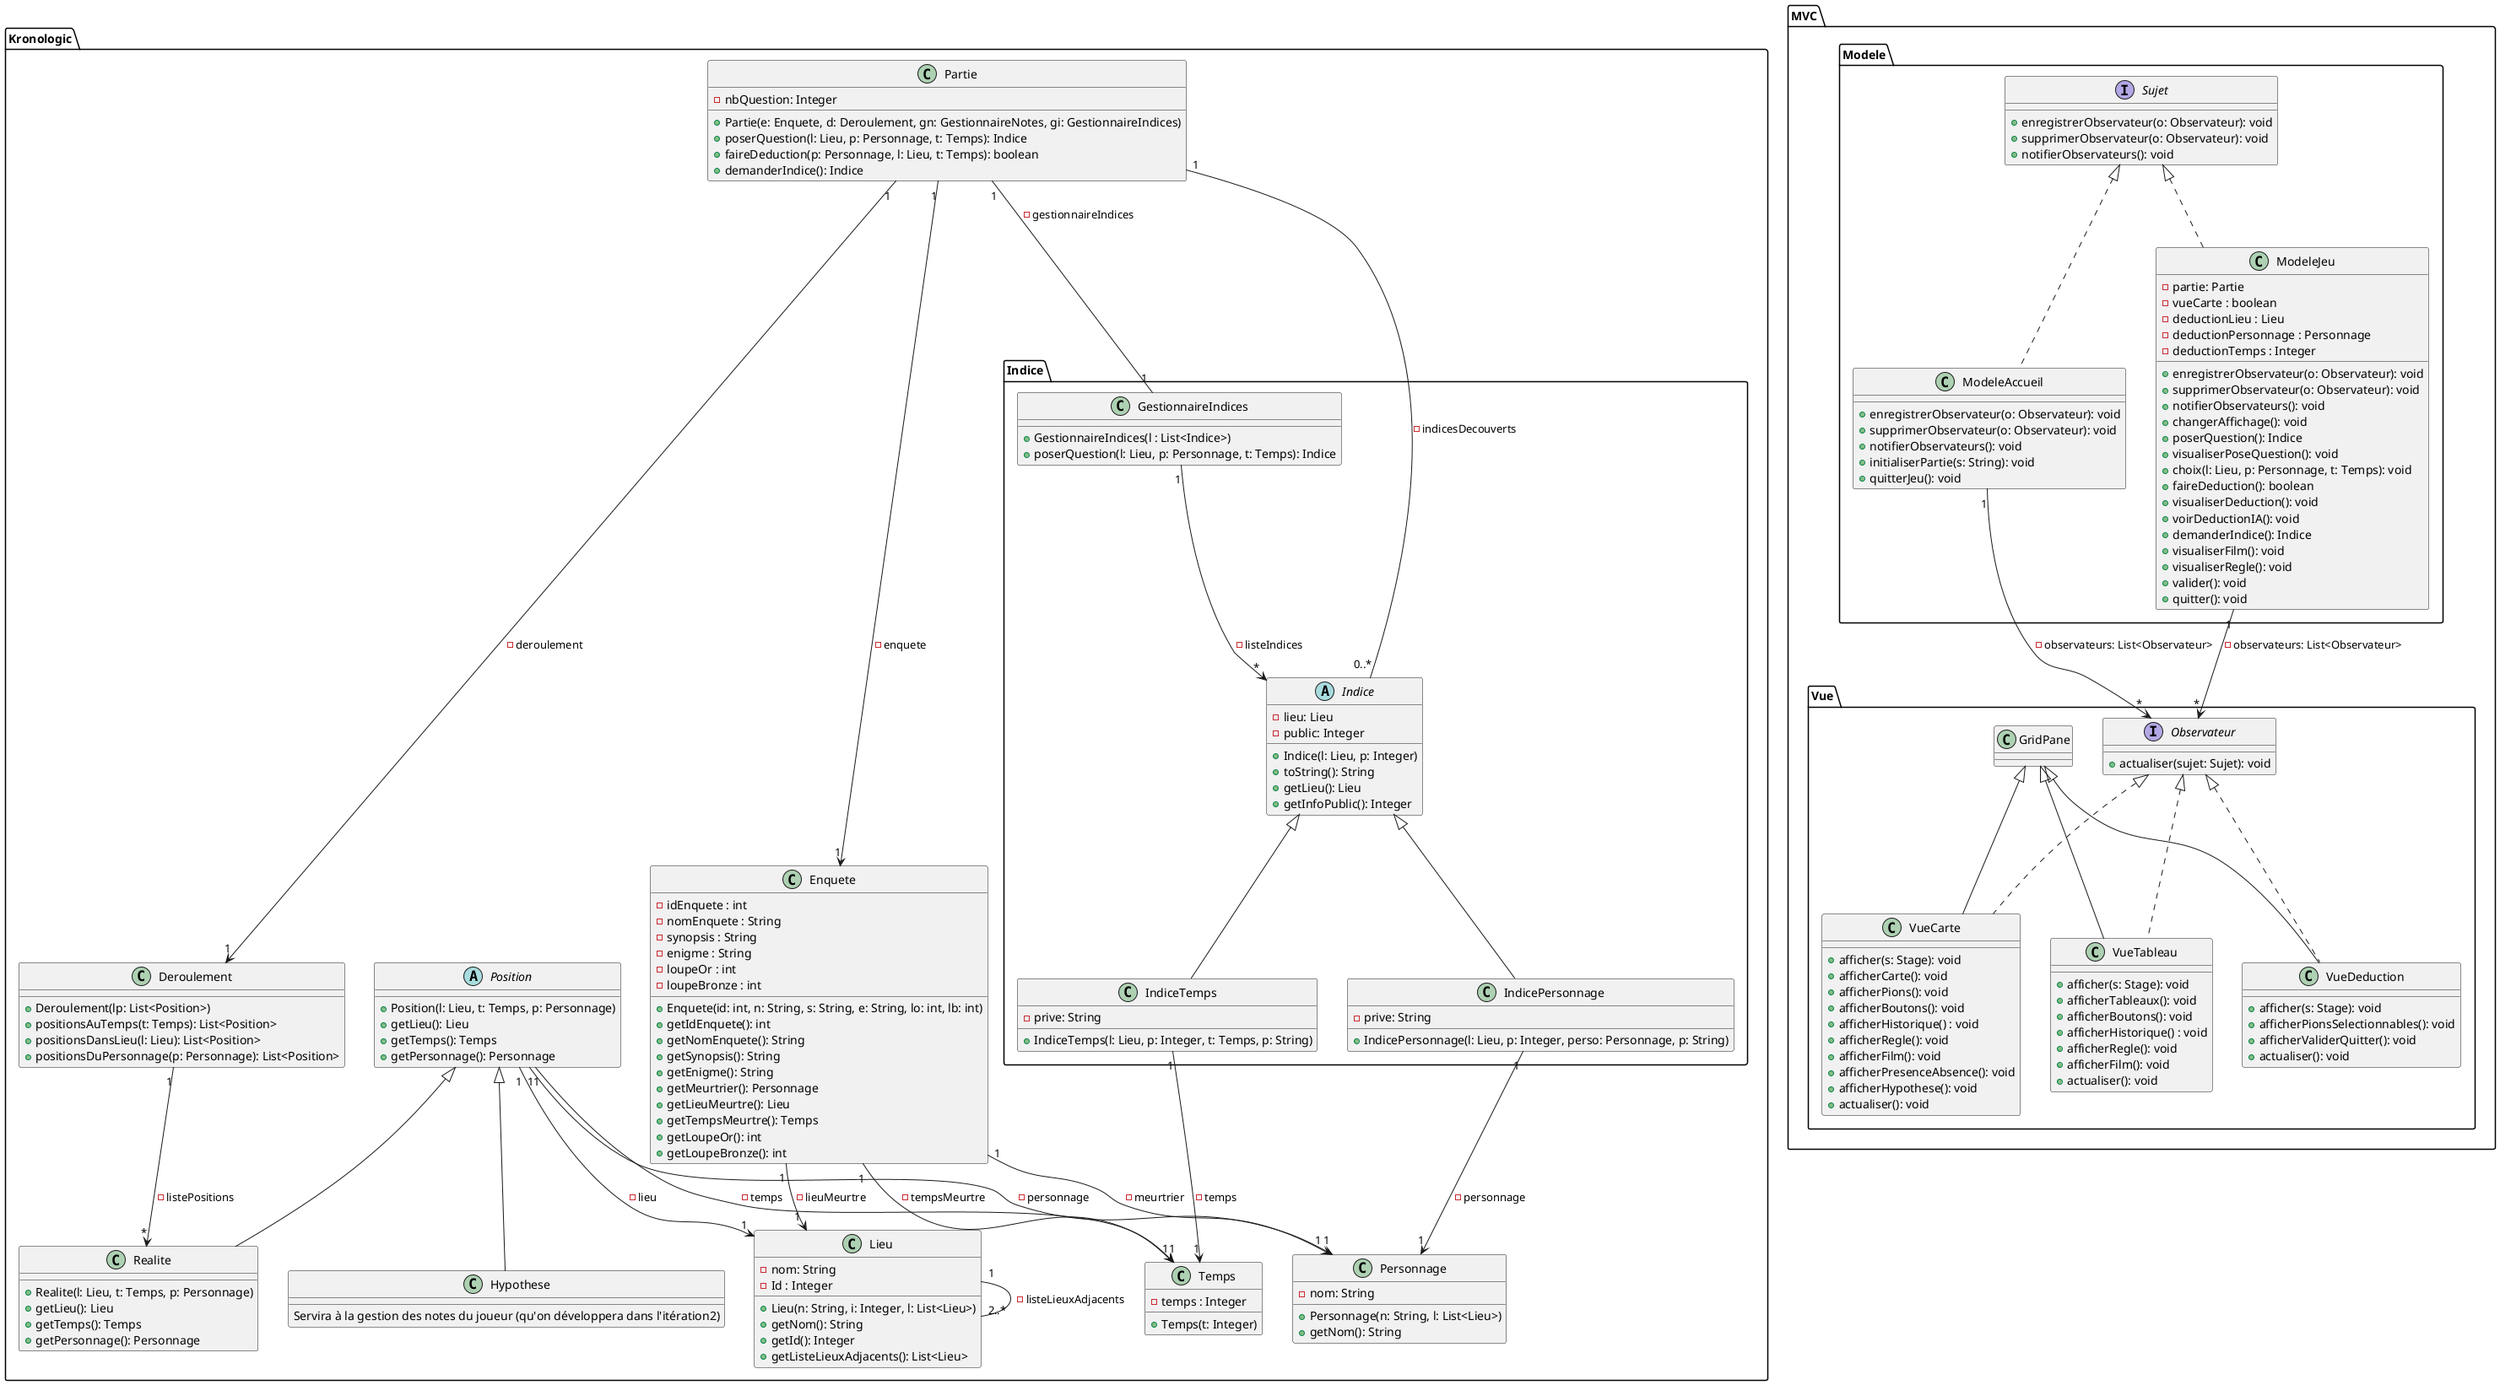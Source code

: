 @startuml

/' Définition des classes '/
package "Kronologic" {
    class Personnage {
        - nom: String
        + Personnage(n: String, l: List<Lieu>)
        + getNom(): String
    }

    class Lieu {
        - nom: String
        - Id : Integer
        + Lieu(n: String, i: Integer, l: List<Lieu>)
        + getNom(): String
        + getId(): Integer
        + getListeLieuxAdjacents(): List<Lieu>
    }

    class Temps {
        - temps : Integer
        + Temps(t: Integer)
    }

    package Indice{
        class GestionnaireIndices {
            + GestionnaireIndices(l : List<Indice>)
            + poserQuestion(l: Lieu, p: Personnage, t: Temps): Indice
        }

        abstract class Indice {
            - lieu: Lieu
            - public: Integer
            + Indice(l: Lieu, p: Integer)
            + toString(): String
            + getLieu(): Lieu
            + getInfoPublic(): Integer
        }

        class IndiceTemps extends Indice {
            - prive: String
            + IndiceTemps(l: Lieu, p: Integer, t: Temps, p: String)
        }

        class IndicePersonnage extends Indice {
            - prive: String
            + IndicePersonnage(l: Lieu, p: Integer, perso: Personnage, p: String)
        }
    }

    abstract class Position {
        + Position(l: Lieu, t: Temps, p: Personnage)
        + getLieu(): Lieu
        + getTemps(): Temps
        + getPersonnage(): Personnage
    }

    class Realite extends Position {
        + Realite(l: Lieu, t: Temps, p: Personnage)
        + getLieu(): Lieu
        + getTemps(): Temps
        + getPersonnage(): Personnage
    }

    class Deroulement {
        + Deroulement(lp: List<Position>)
        + positionsAuTemps(t: Temps): List<Position>
        + positionsDansLieu(l: Lieu): List<Position>
        + positionsDuPersonnage(p: Personnage): List<Position>
    }

    class Hypothese extends Position {
        Servira à la gestion des notes du joueur (qu'on développera dans l'itération2)
    }

    class Enquete {
        - idEnquete : int
        - nomEnquete : String
        - synopsis : String
        - enigme : String
        - loupeOr : int
        - loupeBronze : int
        + Enquete(id: int, n: String, s: String, e: String, lo: int, lb: int)
        + getIdEnquete(): int
        + getNomEnquete(): String
        + getSynopsis(): String
        + getEnigme(): String
        + getMeurtrier(): Personnage
        + getLieuMeurtre(): Lieu
        + getTempsMeurtre(): Temps
        + getLoupeOr(): int
        + getLoupeBronze(): int
    }

    class Partie {
        - nbQuestion: Integer
        + Partie(e: Enquete, d: Deroulement, gn: GestionnaireNotes, gi: GestionnaireIndices)
        + poserQuestion(l: Lieu, p: Personnage, t: Temps): Indice
        + faireDeduction(p: Personnage, l: Lieu, t: Temps): boolean
        + demanderIndice(): Indice
    }
}

/' Relations entre les classes de Kronologic '/
Lieu "1" -- "2..*" Lieu : - listeLieuxAdjacents
Partie "1" --> "1" Enquete : - enquete
Partie "1" -- "1" Kronologic.Indice.GestionnaireIndices : - gestionnaireIndices
Partie "1" -- "0..*" Kronologic.Indice.Indice : - indicesDecouverts
Partie "1" --> "1" Deroulement : - deroulement
Enquete "1" --> "1" Personnage : - meurtrier
Enquete "1" --> "1" Lieu : - lieuMeurtre
Enquete "1" --> "1" Temps : - tempsMeurtre
GestionnaireIndices "1" --> "*" Kronologic.Indice.Indice : - listeIndices
IndiceTemps "1" --> "1" Temps : - temps
IndicePersonnage "1" --> "1" Personnage : - personnage
Position "1" --> "1" Lieu : - lieu
Position "1" --> "1" Temps : - temps
Position "1" --> "1" Personnage : - personnage
Deroulement "1" --> "*" Realite : - listePositions

/'package Pions {
        abstract class Pion {
            - {final} id: Integer
            - hypothese: boolean
            - idLieu: Integer
            - temps: Integer
            + Pion(i: Integer, h: boolean)
            + deplacerPion(l: Integer, t:Temps): void
        }

        class PionPersonnage extends Pion {
            - absences: boolean
            - personnage: Personnage
            + PionPersonnage(i: Integer, h: boolean, a: boolean, p: Personnage)
        }

        class PionNombre extends Pion {
            - nombre : Integer
            + PionNombre(i: Integer, h: boolean)
            + modifierNombre(n: Integer): void
        }
    }


    package "Pions" {
        class Pion {
            - {final} id: Integer
            - {final} perso: Personnage
            - lieu: Lieu
            - temps: Temps
            - x: Integer
            - y: Integer
            -
        }
    }'/

/' MVC '/
package "MVC" {

    package "Modele" {
        interface Sujet {
            + enregistrerObservateur(o: Observateur): void
            + supprimerObservateur(o: Observateur): void
            + notifierObservateurs(): void
        }

        class ModeleAccueil implements MVC.Modele.Sujet {
            + enregistrerObservateur(o: Observateur): void
            + supprimerObservateur(o: Observateur): void
            + notifierObservateurs(): void
            + initialiserPartie(s: String): void
            + quitterJeu(): void
        }

        class ModeleJeu implements MVC.Modele.Sujet {
            - partie: Partie
            - vueCarte : boolean
            - deductionLieu : Lieu
            - deductionPersonnage : Personnage
            - deductionTemps : Integer
            + enregistrerObservateur(o: Observateur): void
            + supprimerObservateur(o: Observateur): void
            + notifierObservateurs(): void
            + changerAffichage(): void
            + poserQuestion(): Indice
            + visualiserPoseQuestion(): void
            + choix(l: Lieu, p: Personnage, t: Temps): void
            + faireDeduction(): boolean
            + visualiserDeduction(): void
            + voirDeductionIA(): void
            + demanderIndice(): Indice
            + visualiserFilm(): void
            + visualiserRegle(): void
            + valider(): void
            + quitter(): void
        }
    }

    package "Vue" {
        interface Observateur {
            + actualiser(sujet: Sujet): void
        }

        class VueAccueil extends GridPane implements MVC.Vue.Observateur{
            + afficher(s: Stage): void
            + actualiser(): void
        }

        class VueCarte extends GridPane implements MVC.Vue.Observateur {
            + afficher(s: Stage): void
            + afficherCarte(): void
            + afficherPions(): void
            + afficherBoutons(): void
            + afficherHistorique() : void
            + afficherRegle(): void
            + afficherFilm(): void
            + afficherPresenceAbsence(): void
            + afficherHypothese(): void
            + actualiser(): void
        }

        class VueTableau extends GridPane implements MVC.Vue.Observateur {
            + afficher(s: Stage): void
            + afficherTableaux(): void
            + afficherBoutons(): void
            + afficherHistorique() : void
            + afficherRegle(): void
            + afficherFilm(): void
            + actualiser(): void
        }

        class VueRegle extends GridPane implements MVC.Vue.Observateur {
            + afficher(s: Stage): void
            + actualiser(): void
        }

        class VueFilm extends GridPane implements MVC.Vue.Observateur {
            + afficher(s: Stage): void
            + actualiser(): void
        }

        class VuePoseQuestion extends GridPane implements MVC.Vue.Observateur {
            + afficher(s: Stage): void
            + afficherPionsSelectionnables(): void
            + afficherValiderQuitter(): void
            + actualiser(): void
        }

        class VueDeduction extends GridPane implements MVC.Vue.Observateur {
            + afficher(s: Stage): void
            + afficherPionsSelectionnables(): void
            + afficherValiderQuitter(): void
            + actualiser(): void
        }

        class VuePopUp extends GridPane implements MVC.Vue.Observateur {
            + afficher(s: Stage): void
            + afficherMessage(s: String): void
            + afficherValiderQuitter(): void
            + actualiser(): void
        }
    }

    package "Controleur" {
            class ControleurInitialisation implements EventHandler<ActionEvent>{
                + ControleurInitialisation(m: ModeleAccueil): void
                + handle(e: ActionEvent): void
            }

            class ControleurQuitterJeu implements EventHandler<ActionEvent> {
                + ControleurQuitterJeu(m: ModeleAccueil): void
                + handle(e: ActionEvent): void
            }

            class ControleurAffichage implements EventHandler<ActionEvent> {
                + ControleurAffichage(m: ModeleAccueil): void
                + handle(e: ActionEvent): void
            }

            class ControleurPoseQuestion implements EventHandler<ActionEvent> {
                + ControleurPoseQuestion(m: ModeleAccueil): void
                + handle(e: ActionEvent): void
            }

            class ControleurChoixPoseQuestion implements EventHandler<ActionEvent> {
                + ControleurChoixPoseQuestion(m: ModeleAccueil): void
                + handle(e: ActionEvent): void
            }

            class ControleurVisualiserPoseQuestion implements EventHandler<ActionEvent> {
                + ControleurVisualiserPoseQuestion(m: ModeleAccueil): void
                + handle(e: ActionEvent): void
            }

            class ControleurDeduction implements EventHandler<ActionEvent>{
                + ControleurDeduction(s: Stage): void
                + handle(e: ActionEvent): void
            }

            class ControleurChoixDeduction implements EventHandler<ActionEvent> {
                + ControleurChoixDeduction(m: ModeleAccueil): void
                + handle(e: ActionEvent): void
            }

            class ControleurVisualiserDeduction implements EventHandler<ActionEvent> {
                + ControleurVisualiserDeduction(s: Stage): void
                + handle(e: ActionEvent): void
            }

            class ControleurVoirDeductionIA implements EventHandler<ActionEvent> {
                + ControleurVoirDeductionIA(s: Stage): void
                + handle(e: ActionEvent): void
            }

            class ControleurDemanderIndice implements EventHandler<ActionEvent> {
                + ControleurDemanderIndice(s: Stage): void
                + handle(e: ActionEvent): void
            }

            class ControleurVisualiserFilm implements EventHandler<ActionEvent> {
                + ControleurVisualiserFilm(s: Stage): void
                + handle(e: ActionEvent): void
            }

            class ControleurVisualiserRegle implements EventHandler<ActionEvent> {
                + ControleurVisualiserRegle(s: Stage): void
                + handle(e: ActionEvent): void
            }

            class ControleurValider implements EventHandler<ActionEvent> {
                + ControleurValider(s: Stage): void
                + handle(e: ActionEvent): void
            }

            class ControleurQuitter implements EventHandler<ActionEvent> {
                + ControleurQuitter(s: Stage): void
                + handle(e: ActionEvent): void
            }
    }
}

/' Association MVC '/

/' Modele '/
ModeleJeu "1" --> "*" MVC.Vue.Observateur : - observateurs: List<Observateur>
ModeleAccueil "1" --> "*" MVC.Vue.Observateur : - observateurs: List<Observateur>

/' Vue '/

/' Controleur Accueil '/
ControleurInitialisation "1" --> "1" ModeleAccueil : - modele: ModeleAccueil
ControleurQuitterJeu "1" --> "1" ModeleAccueil : - modele: ModeleAccueil

/' Controleur Jeu '/
ControleurAffichage "1" --> "1" ModeleJeu : - modele: ModeleJeu
ControleurPoseQuestion "1" --> "1" ModeleJeu : - modele: ModeleJeu
ControleurChoixPoseQuestion "1" --> "1" ModeleJeu : - modele: ModeleJeu
ControleurVisualiserPoseQuestion "1" --> "1" ModeleJeu : - modele: ModeleJeu
ControleurDeduction "1" --> "1" ModeleJeu : - modele: ModeleJeu
ControleurChoixDeduction "1" --> "1" ModeleJeu : - modele: ModeleJeu
ControleurVisualiserDeduction "1" --> "1" ModeleJeu : - modele: ModeleJeu
ControleurVoirDeductionIA "1" --> "1" ModeleJeu : - modele: ModeleJeu
ControleurDemanderIndice "1" --> "1" ModeleJeu : - modele: ModeleJeu
ControleurVisualiserFilm "1" --> "1" ModeleJeu : - modele: ModeleJeu
ControleurVisualiserRegle "1" --> "1" ModeleJeu : - modele: ModeleJeu
ControleurValider "1" --> "1" ModeleJeu : - modele: ModeleJeu
ControleurQuitter "1" --> "1" ModeleJeu : - modele: ModeleJeu

remove MVC.Controleur
remove MVC.Vue.VueAccueil
remove MVC.Vue.VueFilm
remove MVC.Vue.VueRegle
remove MVC.Vue.VuePoseQuestion
remove MVC.Vue.VuePopUp



@enduml